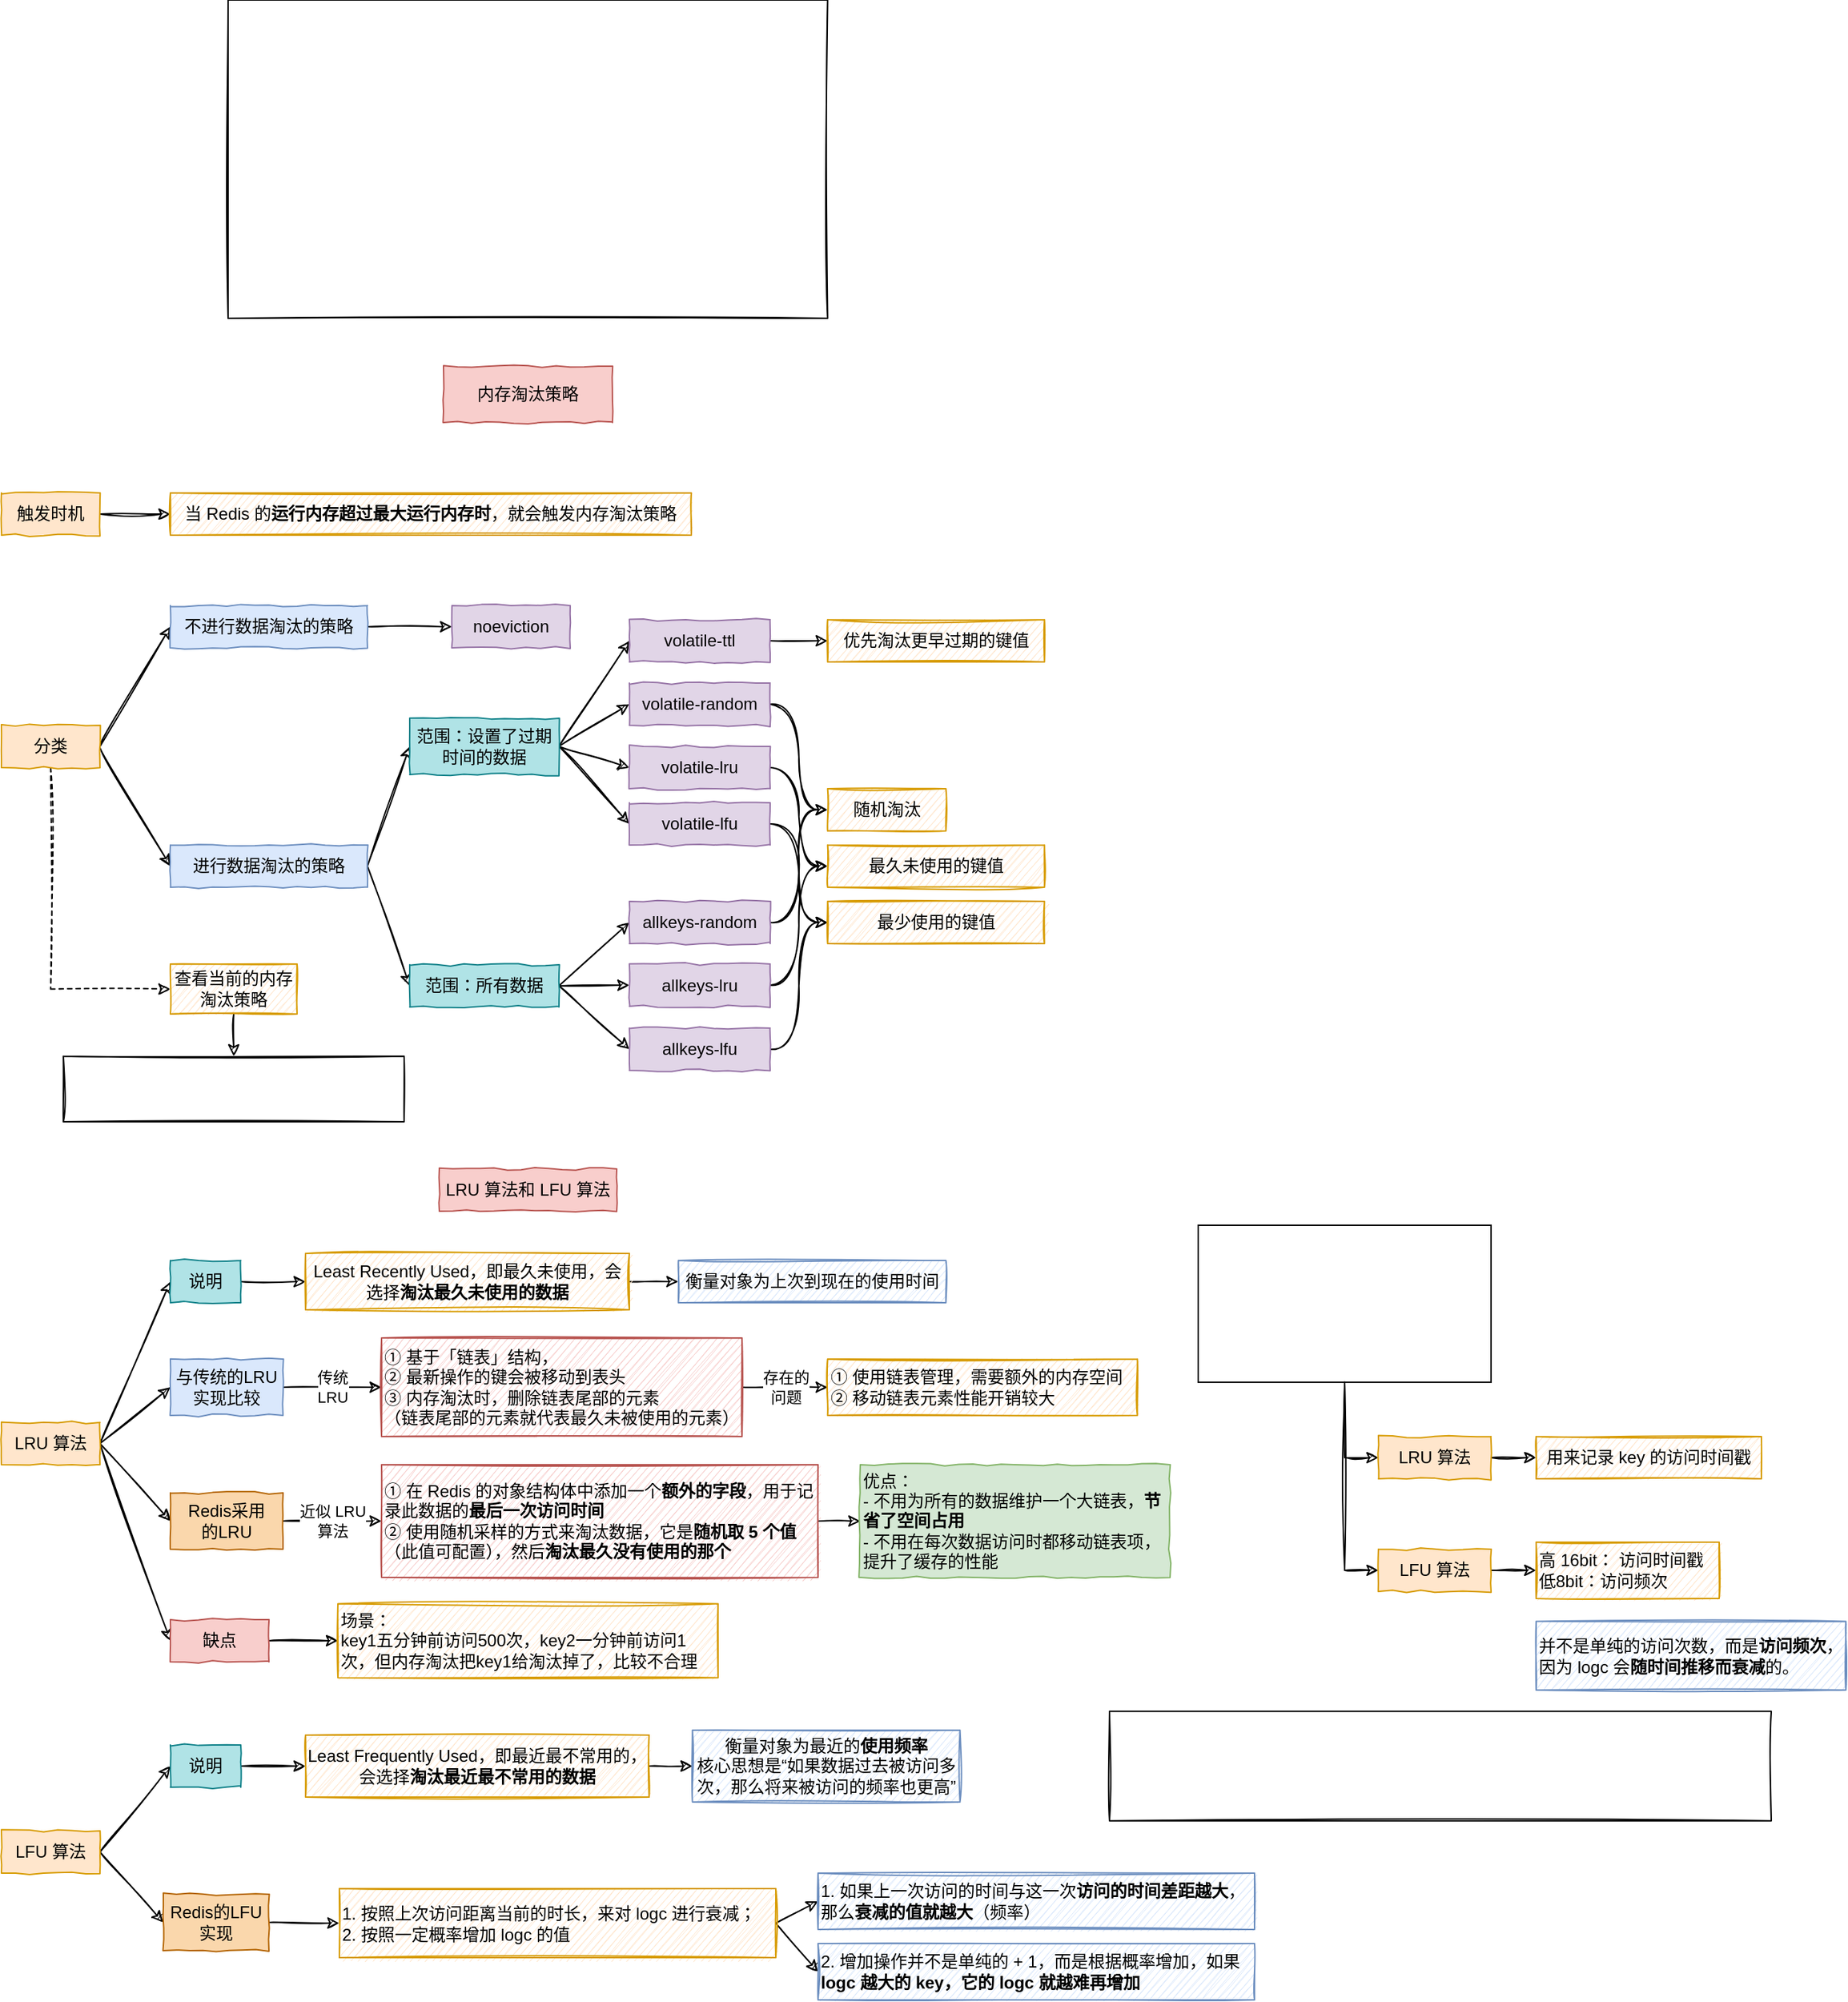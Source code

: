 <mxfile>
    <diagram id="94xwJkqdHMeJ5LPqZdwO" name="第 1 页">
        <mxGraphModel dx="968" dy="558" grid="1" gridSize="10" guides="1" tooltips="1" connect="1" arrows="1" fold="1" page="1" pageScale="1" pageWidth="827" pageHeight="1169" math="0" shadow="0">
            <root>
                <mxCell id="0"/>
                <mxCell id="1" parent="0"/>
                <mxCell id="2" value="" style="shape=image;imageAspect=0;aspect=fixed;verticalLabelPosition=bottom;verticalAlign=top;image=https://codereaper-image-bed.oss-cn-shenzhen.aliyuncs.com/img/image-20220730230129987.png;sketch=1;imageBorder=default;" parent="1" vertex="1">
                    <mxGeometry x="201" y="30" width="425.8" height="226" as="geometry"/>
                </mxCell>
                <mxCell id="3" value="内存淘汰策略" style="rounded=0;whiteSpace=wrap;html=1;sketch=0;fillColor=#f8cecc;strokeColor=#b85450;comic=1;" parent="1" vertex="1">
                    <mxGeometry x="354" y="290" width="120" height="40" as="geometry"/>
                </mxCell>
                <mxCell id="8" style="edgeStyle=none;html=1;exitX=1;exitY=0.5;exitDx=0;exitDy=0;entryX=0;entryY=0.5;entryDx=0;entryDy=0;sketch=1;curved=1;" parent="1" source="4" target="5" edge="1">
                    <mxGeometry relative="1" as="geometry"/>
                </mxCell>
                <mxCell id="10" style="edgeStyle=none;sketch=1;html=1;exitX=1;exitY=0.5;exitDx=0;exitDy=0;entryX=0;entryY=0.5;entryDx=0;entryDy=0;curved=1;" parent="1" source="4" target="9" edge="1">
                    <mxGeometry relative="1" as="geometry"/>
                </mxCell>
                <mxCell id="41" style="edgeStyle=orthogonalEdgeStyle;html=1;exitX=0.5;exitY=1;exitDx=0;exitDy=0;entryX=0;entryY=0.5;entryDx=0;entryDy=0;dashed=1;rounded=0;sketch=1;" edge="1" parent="1" source="4" target="40">
                    <mxGeometry relative="1" as="geometry"/>
                </mxCell>
                <mxCell id="4" value="分类" style="rounded=0;whiteSpace=wrap;html=1;sketch=0;fillColor=#ffe6cc;strokeColor=#d79b00;comic=1;" parent="1" vertex="1">
                    <mxGeometry x="40" y="545" width="70" height="30" as="geometry"/>
                </mxCell>
                <mxCell id="7" style="edgeStyle=none;html=1;exitX=1;exitY=0.5;exitDx=0;exitDy=0;entryX=0;entryY=0.5;entryDx=0;entryDy=0;sketch=1;" parent="1" source="5" target="6" edge="1">
                    <mxGeometry relative="1" as="geometry"/>
                </mxCell>
                <mxCell id="5" value="不进行数据淘汰的策略" style="rounded=0;whiteSpace=wrap;html=1;sketch=0;fillColor=#dae8fc;strokeColor=#6c8ebf;comic=1;" parent="1" vertex="1">
                    <mxGeometry x="160" y="460" width="140" height="30" as="geometry"/>
                </mxCell>
                <mxCell id="6" value="noeviction" style="rounded=0;whiteSpace=wrap;html=1;sketch=0;fillColor=#e1d5e7;strokeColor=#9673a6;comic=1;" parent="1" vertex="1">
                    <mxGeometry x="360" y="460" width="84" height="30" as="geometry"/>
                </mxCell>
                <mxCell id="12" style="edgeStyle=none;sketch=1;html=1;exitX=1;exitY=0.5;exitDx=0;exitDy=0;entryX=0;entryY=0.5;entryDx=0;entryDy=0;" parent="1" source="9" target="11" edge="1">
                    <mxGeometry relative="1" as="geometry"/>
                </mxCell>
                <mxCell id="22" style="edgeStyle=none;sketch=1;html=1;exitX=1;exitY=0.5;exitDx=0;exitDy=0;entryX=0;entryY=0.5;entryDx=0;entryDy=0;" parent="1" source="9" target="21" edge="1">
                    <mxGeometry relative="1" as="geometry"/>
                </mxCell>
                <mxCell id="9" value="进行数据淘汰的策略" style="rounded=0;whiteSpace=wrap;html=1;sketch=0;fillColor=#dae8fc;strokeColor=#6c8ebf;comic=1;" parent="1" vertex="1">
                    <mxGeometry x="160" y="630" width="140" height="30" as="geometry"/>
                </mxCell>
                <mxCell id="14" style="edgeStyle=none;sketch=1;html=1;exitX=1;exitY=0.5;exitDx=0;exitDy=0;entryX=0;entryY=0.5;entryDx=0;entryDy=0;" parent="1" source="11" target="13" edge="1">
                    <mxGeometry relative="1" as="geometry"/>
                </mxCell>
                <mxCell id="16" style="edgeStyle=none;sketch=1;html=1;exitX=1;exitY=0.5;exitDx=0;exitDy=0;entryX=0;entryY=0.5;entryDx=0;entryDy=0;" parent="1" source="11" target="15" edge="1">
                    <mxGeometry relative="1" as="geometry"/>
                </mxCell>
                <mxCell id="19" style="edgeStyle=none;sketch=1;html=1;exitX=1;exitY=0.5;exitDx=0;exitDy=0;entryX=0;entryY=0.5;entryDx=0;entryDy=0;" parent="1" source="11" target="17" edge="1">
                    <mxGeometry relative="1" as="geometry"/>
                </mxCell>
                <mxCell id="20" style="edgeStyle=none;sketch=1;html=1;exitX=1;exitY=0.5;exitDx=0;exitDy=0;entryX=0;entryY=0.5;entryDx=0;entryDy=0;" parent="1" source="11" target="18" edge="1">
                    <mxGeometry relative="1" as="geometry"/>
                </mxCell>
                <mxCell id="11" value="范围：设置了过期时间的数据" style="rounded=0;whiteSpace=wrap;html=1;sketch=0;fillColor=#b0e3e6;strokeColor=#0e8088;comic=1;" parent="1" vertex="1">
                    <mxGeometry x="330" y="540" width="106" height="40" as="geometry"/>
                </mxCell>
                <mxCell id="30" style="edgeStyle=orthogonalEdgeStyle;sketch=1;html=1;exitX=1;exitY=0.5;exitDx=0;exitDy=0;entryX=0;entryY=0.5;entryDx=0;entryDy=0;curved=1;" parent="1" source="13" target="29" edge="1">
                    <mxGeometry relative="1" as="geometry"/>
                </mxCell>
                <mxCell id="13" value="volatile-random" style="rounded=0;whiteSpace=wrap;html=1;sketch=0;fillColor=#e1d5e7;strokeColor=#9673a6;comic=1;" parent="1" vertex="1">
                    <mxGeometry x="486" y="515" width="100" height="30" as="geometry"/>
                </mxCell>
                <mxCell id="32" style="edgeStyle=none;sketch=1;html=1;exitX=1;exitY=0.5;exitDx=0;exitDy=0;entryX=0;entryY=0.5;entryDx=0;entryDy=0;" parent="1" source="15" target="31" edge="1">
                    <mxGeometry relative="1" as="geometry"/>
                </mxCell>
                <mxCell id="15" value="volatile-ttl" style="rounded=0;whiteSpace=wrap;html=1;sketch=0;fillColor=#e1d5e7;strokeColor=#9673a6;comic=1;" parent="1" vertex="1">
                    <mxGeometry x="486" y="470" width="100" height="30" as="geometry"/>
                </mxCell>
                <mxCell id="34" style="edgeStyle=orthogonalEdgeStyle;sketch=1;html=1;exitX=1;exitY=0.5;exitDx=0;exitDy=0;entryX=0;entryY=0.5;entryDx=0;entryDy=0;curved=1;" parent="1" source="17" target="33" edge="1">
                    <mxGeometry relative="1" as="geometry"/>
                </mxCell>
                <mxCell id="17" value="volatile-lru" style="rounded=0;whiteSpace=wrap;html=1;sketch=0;fillColor=#e1d5e7;strokeColor=#9673a6;comic=1;" parent="1" vertex="1">
                    <mxGeometry x="486" y="560" width="100" height="30" as="geometry"/>
                </mxCell>
                <mxCell id="36" style="edgeStyle=orthogonalEdgeStyle;sketch=1;html=1;exitX=1;exitY=0.5;exitDx=0;exitDy=0;entryX=0;entryY=0.5;entryDx=0;entryDy=0;curved=1;" parent="1" source="18" target="35" edge="1">
                    <mxGeometry relative="1" as="geometry"/>
                </mxCell>
                <mxCell id="18" value="volatile-lfu" style="rounded=0;whiteSpace=wrap;html=1;sketch=0;fillColor=#e1d5e7;strokeColor=#9673a6;comic=1;" parent="1" vertex="1">
                    <mxGeometry x="486" y="600" width="100" height="30" as="geometry"/>
                </mxCell>
                <mxCell id="26" style="edgeStyle=none;sketch=1;html=1;exitX=1;exitY=0.5;exitDx=0;exitDy=0;entryX=0;entryY=0.5;entryDx=0;entryDy=0;" parent="1" source="21" target="23" edge="1">
                    <mxGeometry relative="1" as="geometry"/>
                </mxCell>
                <mxCell id="27" style="edgeStyle=none;sketch=1;html=1;exitX=1;exitY=0.5;exitDx=0;exitDy=0;entryX=0;entryY=0.5;entryDx=0;entryDy=0;" parent="1" source="21" target="24" edge="1">
                    <mxGeometry relative="1" as="geometry"/>
                </mxCell>
                <mxCell id="28" style="edgeStyle=none;sketch=1;html=1;exitX=1;exitY=0.5;exitDx=0;exitDy=0;entryX=0;entryY=0.5;entryDx=0;entryDy=0;" parent="1" source="21" target="25" edge="1">
                    <mxGeometry relative="1" as="geometry"/>
                </mxCell>
                <mxCell id="21" value="范围：所有数据" style="rounded=0;whiteSpace=wrap;html=1;sketch=0;fillColor=#b0e3e6;strokeColor=#0e8088;comic=1;" parent="1" vertex="1">
                    <mxGeometry x="330" y="715" width="106" height="30" as="geometry"/>
                </mxCell>
                <mxCell id="37" style="edgeStyle=orthogonalEdgeStyle;sketch=1;html=1;exitX=1;exitY=0.5;exitDx=0;exitDy=0;entryX=0;entryY=0.5;entryDx=0;entryDy=0;curved=1;" parent="1" source="23" target="29" edge="1">
                    <mxGeometry relative="1" as="geometry"/>
                </mxCell>
                <mxCell id="23" value="allkeys-random" style="rounded=0;whiteSpace=wrap;html=1;sketch=0;fillColor=#e1d5e7;strokeColor=#9673a6;comic=1;" parent="1" vertex="1">
                    <mxGeometry x="486" y="670" width="100" height="30" as="geometry"/>
                </mxCell>
                <mxCell id="38" style="edgeStyle=orthogonalEdgeStyle;sketch=1;html=1;exitX=1;exitY=0.5;exitDx=0;exitDy=0;entryX=0;entryY=0.5;entryDx=0;entryDy=0;curved=1;" parent="1" source="24" target="33" edge="1">
                    <mxGeometry relative="1" as="geometry"/>
                </mxCell>
                <mxCell id="24" value="allkeys-lru" style="rounded=0;whiteSpace=wrap;html=1;sketch=0;fillColor=#e1d5e7;strokeColor=#9673a6;comic=1;" parent="1" vertex="1">
                    <mxGeometry x="486" y="714.5" width="100" height="30" as="geometry"/>
                </mxCell>
                <mxCell id="39" style="edgeStyle=orthogonalEdgeStyle;sketch=1;html=1;exitX=1;exitY=0.5;exitDx=0;exitDy=0;entryX=0;entryY=0.5;entryDx=0;entryDy=0;curved=1;" parent="1" source="25" target="35" edge="1">
                    <mxGeometry relative="1" as="geometry"/>
                </mxCell>
                <mxCell id="25" value="allkeys-lfu" style="rounded=0;whiteSpace=wrap;html=1;sketch=0;fillColor=#e1d5e7;strokeColor=#9673a6;comic=1;" parent="1" vertex="1">
                    <mxGeometry x="486" y="760" width="100" height="30" as="geometry"/>
                </mxCell>
                <mxCell id="29" value="随机淘汰" style="rounded=0;whiteSpace=wrap;html=1;sketch=1;fillColor=#ffe6cc;strokeColor=#d79b00;comic=1;" parent="1" vertex="1">
                    <mxGeometry x="626.8" y="590" width="84" height="30" as="geometry"/>
                </mxCell>
                <mxCell id="31" value="优先淘汰更早过期的键值" style="rounded=0;whiteSpace=wrap;html=1;sketch=1;fillColor=#ffe6cc;strokeColor=#d79b00;comic=1;" parent="1" vertex="1">
                    <mxGeometry x="626.8" y="470" width="154" height="30" as="geometry"/>
                </mxCell>
                <mxCell id="33" value="最久未使用的键值" style="rounded=0;whiteSpace=wrap;html=1;sketch=1;fillColor=#ffe6cc;strokeColor=#d79b00;comic=1;" parent="1" vertex="1">
                    <mxGeometry x="626.8" y="630" width="154" height="30" as="geometry"/>
                </mxCell>
                <mxCell id="35" value="最少使用的键值" style="rounded=0;whiteSpace=wrap;html=1;sketch=1;fillColor=#ffe6cc;strokeColor=#d79b00;comic=1;" parent="1" vertex="1">
                    <mxGeometry x="626.8" y="670" width="154" height="30" as="geometry"/>
                </mxCell>
                <mxCell id="43" style="rounded=0;html=1;exitX=0.5;exitY=1;exitDx=0;exitDy=0;entryX=0.5;entryY=0;entryDx=0;entryDy=0;sketch=1;" edge="1" parent="1" source="40" target="42">
                    <mxGeometry relative="1" as="geometry"/>
                </mxCell>
                <mxCell id="40" value="查看当前的内存淘汰策略" style="rounded=0;whiteSpace=wrap;html=1;sketch=1;fillColor=#ffe6cc;strokeColor=#d79b00;comic=1;" vertex="1" parent="1">
                    <mxGeometry x="160" y="714.5" width="90" height="35.5" as="geometry"/>
                </mxCell>
                <mxCell id="42" value="" style="shape=image;imageAspect=0;aspect=fixed;verticalLabelPosition=bottom;verticalAlign=top;sketch=1;image=https://codereaper-image-bed.oss-cn-shenzhen.aliyuncs.com/img/image-20220731181558117.png;imageBorder=default;" vertex="1" parent="1">
                    <mxGeometry x="84" y="780" width="242" height="46.54" as="geometry"/>
                </mxCell>
                <mxCell id="44" value="LRU 算法和 LFU 算法" style="rounded=0;whiteSpace=wrap;html=1;sketch=0;fillColor=#f8cecc;strokeColor=#b85450;comic=1;" vertex="1" parent="1">
                    <mxGeometry x="351" y="860" width="126" height="30" as="geometry"/>
                </mxCell>
                <mxCell id="47" style="edgeStyle=none;rounded=0;sketch=1;html=1;exitX=1;exitY=0.5;exitDx=0;exitDy=0;entryX=0;entryY=0.5;entryDx=0;entryDy=0;" edge="1" parent="1" source="45" target="46">
                    <mxGeometry relative="1" as="geometry"/>
                </mxCell>
                <mxCell id="51" style="edgeStyle=none;rounded=0;sketch=1;html=1;exitX=1;exitY=0.5;exitDx=0;exitDy=0;entryX=0;entryY=0.5;entryDx=0;entryDy=0;" edge="1" parent="1" source="45" target="50">
                    <mxGeometry relative="1" as="geometry"/>
                </mxCell>
                <mxCell id="59" style="edgeStyle=none;rounded=0;sketch=1;html=1;exitX=1;exitY=0.5;exitDx=0;exitDy=0;entryX=0;entryY=0.5;entryDx=0;entryDy=0;" edge="1" parent="1" source="45" target="58">
                    <mxGeometry relative="1" as="geometry"/>
                </mxCell>
                <mxCell id="65" style="edgeStyle=none;rounded=0;sketch=1;html=1;exitX=1;exitY=0.5;exitDx=0;exitDy=0;entryX=0;entryY=0.5;entryDx=0;entryDy=0;" edge="1" parent="1" source="45" target="64">
                    <mxGeometry relative="1" as="geometry"/>
                </mxCell>
                <mxCell id="45" value="LRU 算法" style="rounded=0;whiteSpace=wrap;html=1;sketch=0;fillColor=#ffe6cc;strokeColor=#d79b00;comic=1;" vertex="1" parent="1">
                    <mxGeometry x="40" y="1040" width="70" height="30" as="geometry"/>
                </mxCell>
                <mxCell id="49" style="edgeStyle=none;rounded=0;sketch=1;html=1;exitX=1;exitY=0.5;exitDx=0;exitDy=0;entryX=0;entryY=0.5;entryDx=0;entryDy=0;" edge="1" parent="1" source="46" target="48">
                    <mxGeometry relative="1" as="geometry"/>
                </mxCell>
                <mxCell id="46" value="说明" style="rounded=0;whiteSpace=wrap;html=1;sketch=0;fillColor=#b0e3e6;strokeColor=#0e8088;comic=1;" vertex="1" parent="1">
                    <mxGeometry x="160" y="925" width="50" height="30" as="geometry"/>
                </mxCell>
                <mxCell id="75" style="edgeStyle=none;rounded=0;sketch=1;html=1;exitX=1;exitY=0.5;exitDx=0;exitDy=0;entryX=0;entryY=0.5;entryDx=0;entryDy=0;" edge="1" parent="1" source="48" target="74">
                    <mxGeometry relative="1" as="geometry"/>
                </mxCell>
                <mxCell id="48" value="Least Recently Used，即最久未使用，会选择&lt;b&gt;淘汰最久未使用的数据&lt;/b&gt;" style="rounded=0;whiteSpace=wrap;html=1;sketch=1;fillColor=#ffe6cc;strokeColor=#d79b00;comic=1;" vertex="1" parent="1">
                    <mxGeometry x="256" y="920" width="230" height="40" as="geometry"/>
                </mxCell>
                <mxCell id="53" value="传统&lt;br&gt;LRU" style="edgeStyle=none;rounded=0;sketch=1;html=1;exitX=1;exitY=0.5;exitDx=0;exitDy=0;entryX=0;entryY=0.5;entryDx=0;entryDy=0;" edge="1" parent="1" source="50" target="52">
                    <mxGeometry relative="1" as="geometry"/>
                </mxCell>
                <mxCell id="50" value="与传统的LRU实现比较" style="rounded=0;whiteSpace=wrap;html=1;sketch=0;fillColor=#dae8fc;strokeColor=#6c8ebf;comic=1;" vertex="1" parent="1">
                    <mxGeometry x="160" y="995" width="80" height="40" as="geometry"/>
                </mxCell>
                <mxCell id="55" value="存在的&lt;br&gt;问题" style="edgeStyle=none;rounded=0;sketch=1;html=1;exitX=1;exitY=0.5;exitDx=0;exitDy=0;entryX=0;entryY=0.5;entryDx=0;entryDy=0;" edge="1" parent="1" source="52" target="54">
                    <mxGeometry relative="1" as="geometry"/>
                </mxCell>
                <mxCell id="52" value="① 基于「链表」结构，&lt;br&gt;② 最新操作的键会被移动到表头&lt;br&gt;③ 内存淘汰时，删除链表尾部的元素&lt;br&gt;（链表尾部的元素就代表最久未被使用的元素）" style="rounded=0;whiteSpace=wrap;html=1;sketch=1;fillColor=#f8cecc;strokeColor=#b85450;comic=1;align=left;" vertex="1" parent="1">
                    <mxGeometry x="310" y="980" width="256" height="70" as="geometry"/>
                </mxCell>
                <mxCell id="54" value="① 使用链表管理，需要额外的内存空间&lt;br&gt;② 移动链表元素性能开销较大" style="rounded=0;whiteSpace=wrap;html=1;sketch=1;fillColor=#ffe6cc;strokeColor=#d79b00;comic=1;align=left;" vertex="1" parent="1">
                    <mxGeometry x="626.8" y="995" width="220" height="40" as="geometry"/>
                </mxCell>
                <mxCell id="62" style="edgeStyle=none;rounded=0;sketch=1;html=1;exitX=1;exitY=0.5;exitDx=0;exitDy=0;entryX=0;entryY=0.5;entryDx=0;entryDy=0;" edge="1" parent="1" source="56" target="61">
                    <mxGeometry relative="1" as="geometry"/>
                </mxCell>
                <mxCell id="56" value="①&amp;nbsp;在 Redis 的对象结构体中添加一个&lt;b&gt;额外的字段&lt;/b&gt;，用于记录此数据的&lt;b&gt;最后一次访问时间&lt;/b&gt;&lt;br&gt;②&amp;nbsp;使用随机采样的方式来淘汰数据，它是&lt;b&gt;随机取 5 个值&lt;/b&gt;（此值可配置），然后&lt;b&gt;淘汰最久没有使用的那个&lt;/b&gt;" style="rounded=0;whiteSpace=wrap;html=1;sketch=1;fillColor=#f8cecc;strokeColor=#b85450;comic=1;align=left;" vertex="1" parent="1">
                    <mxGeometry x="310" y="1070" width="310" height="80" as="geometry"/>
                </mxCell>
                <mxCell id="60" value="近似 LRU&lt;br&gt;算法" style="edgeStyle=none;rounded=0;sketch=1;html=1;exitX=1;exitY=0.5;exitDx=0;exitDy=0;entryX=0;entryY=0.5;entryDx=0;entryDy=0;" edge="1" parent="1" source="58" target="56">
                    <mxGeometry relative="1" as="geometry"/>
                </mxCell>
                <mxCell id="58" value="&lt;div&gt;Redis采用&lt;/div&gt;&lt;div&gt;的LRU&lt;/div&gt;" style="rounded=0;whiteSpace=wrap;html=1;sketch=0;fillColor=#fad7ac;strokeColor=#b46504;comic=1;" vertex="1" parent="1">
                    <mxGeometry x="160" y="1090" width="80" height="40" as="geometry"/>
                </mxCell>
                <mxCell id="61" value="优点：&lt;br&gt;- 不用为所有的数据维护一个大链表，&lt;b&gt;节省了空间占用&lt;/b&gt;&lt;br&gt;-&amp;nbsp;不用在每次数据访问时都移动链表项，提升了缓存的性能" style="rounded=0;whiteSpace=wrap;html=1;sketch=0;fillColor=#d5e8d4;strokeColor=#82b366;comic=1;align=left;" vertex="1" parent="1">
                    <mxGeometry x="650" y="1070" width="220" height="80" as="geometry"/>
                </mxCell>
                <mxCell id="67" style="sketch=1;html=1;exitX=1;exitY=0.5;exitDx=0;exitDy=0;entryX=0;entryY=0.5;entryDx=0;entryDy=0;rounded=0;" edge="1" parent="1" source="64" target="66">
                    <mxGeometry relative="1" as="geometry"/>
                </mxCell>
                <mxCell id="64" value="缺点" style="rounded=0;whiteSpace=wrap;html=1;sketch=0;fillColor=#f8cecc;strokeColor=#b85450;comic=1;" vertex="1" parent="1">
                    <mxGeometry x="160" y="1180" width="70" height="30" as="geometry"/>
                </mxCell>
                <mxCell id="66" value="场景：&lt;br&gt;key1五分钟前访问500次，key2一分钟前访问1次，但内存淘汰把key1给淘汰掉了，比较不合理" style="rounded=0;whiteSpace=wrap;html=1;sketch=1;fillColor=#ffe6cc;strokeColor=#d79b00;comic=1;align=left;" vertex="1" parent="1">
                    <mxGeometry x="279" y="1168.75" width="270" height="52.5" as="geometry"/>
                </mxCell>
                <mxCell id="72" style="edgeStyle=none;rounded=0;sketch=1;html=1;exitX=1;exitY=0.5;exitDx=0;exitDy=0;entryX=0;entryY=0.5;entryDx=0;entryDy=0;" edge="1" parent="1" source="68" target="70">
                    <mxGeometry relative="1" as="geometry"/>
                </mxCell>
                <mxCell id="79" style="edgeStyle=none;rounded=0;sketch=1;html=1;exitX=1;exitY=0.5;exitDx=0;exitDy=0;entryX=0;entryY=0.5;entryDx=0;entryDy=0;" edge="1" parent="1" source="68" target="78">
                    <mxGeometry relative="1" as="geometry"/>
                </mxCell>
                <mxCell id="68" value="LFU 算法" style="rounded=0;whiteSpace=wrap;html=1;sketch=0;fillColor=#ffe6cc;strokeColor=#d79b00;comic=1;" vertex="1" parent="1">
                    <mxGeometry x="40" y="1330" width="70" height="30" as="geometry"/>
                </mxCell>
                <mxCell id="69" style="edgeStyle=none;rounded=0;sketch=1;html=1;exitX=1;exitY=0.5;exitDx=0;exitDy=0;entryX=0;entryY=0.5;entryDx=0;entryDy=0;" edge="1" source="70" target="71" parent="1">
                    <mxGeometry relative="1" as="geometry"/>
                </mxCell>
                <mxCell id="70" value="说明" style="rounded=0;whiteSpace=wrap;html=1;sketch=0;fillColor=#b0e3e6;strokeColor=#0e8088;comic=1;" vertex="1" parent="1">
                    <mxGeometry x="160" y="1269" width="50" height="30" as="geometry"/>
                </mxCell>
                <mxCell id="77" style="edgeStyle=none;rounded=0;sketch=1;html=1;exitX=1;exitY=0.5;exitDx=0;exitDy=0;entryX=0;entryY=0.5;entryDx=0;entryDy=0;" edge="1" parent="1" source="71" target="76">
                    <mxGeometry relative="1" as="geometry"/>
                </mxCell>
                <mxCell id="71" value="Least Frequently Used，即最近最不常用的，会选择&lt;b&gt;淘汰最近最不常用的数据&lt;/b&gt;" style="rounded=0;whiteSpace=wrap;html=1;sketch=1;fillColor=#ffe6cc;strokeColor=#d79b00;comic=1;" vertex="1" parent="1">
                    <mxGeometry x="256" y="1262" width="244" height="44" as="geometry"/>
                </mxCell>
                <mxCell id="74" value="衡量对象为上次到现在的使用时间" style="rounded=0;whiteSpace=wrap;html=1;sketch=1;fillColor=#dae8fc;strokeColor=#6c8ebf;comic=1;" vertex="1" parent="1">
                    <mxGeometry x="520.8" y="925" width="190" height="30" as="geometry"/>
                </mxCell>
                <mxCell id="76" value="衡量对象为最近的&lt;b&gt;使用频率&lt;/b&gt;&lt;br&gt;核心思想是“如果数据过去被访问多次，那么将来被访问的频率也更高”" style="rounded=0;whiteSpace=wrap;html=1;sketch=1;fillColor=#dae8fc;strokeColor=#6c8ebf;comic=1;" vertex="1" parent="1">
                    <mxGeometry x="530.8" y="1258.5" width="190" height="51" as="geometry"/>
                </mxCell>
                <mxCell id="96" style="edgeStyle=none;rounded=0;sketch=1;html=1;exitX=1;exitY=0.5;exitDx=0;exitDy=0;entryX=0;entryY=0.5;entryDx=0;entryDy=0;" edge="1" parent="1" source="78" target="95">
                    <mxGeometry relative="1" as="geometry"/>
                </mxCell>
                <mxCell id="78" value="&lt;div&gt;Redis&lt;span&gt;的LFU实现&lt;/span&gt;&lt;/div&gt;" style="rounded=0;whiteSpace=wrap;html=1;sketch=0;fillColor=#fad7ac;strokeColor=#b46504;comic=1;" vertex="1" parent="1">
                    <mxGeometry x="155" y="1375" width="75" height="40" as="geometry"/>
                </mxCell>
                <mxCell id="85" style="edgeStyle=orthogonalEdgeStyle;rounded=0;sketch=1;html=1;exitX=0.5;exitY=1;exitDx=0;exitDy=0;entryX=0;entryY=0.5;entryDx=0;entryDy=0;" edge="1" parent="1" source="83" target="84">
                    <mxGeometry relative="1" as="geometry"/>
                </mxCell>
                <mxCell id="87" style="edgeStyle=orthogonalEdgeStyle;rounded=0;sketch=1;html=1;exitX=0.5;exitY=1;exitDx=0;exitDy=0;entryX=0;entryY=0.5;entryDx=0;entryDy=0;" edge="1" parent="1" source="83" target="86">
                    <mxGeometry relative="1" as="geometry"/>
                </mxCell>
                <mxCell id="83" value="" style="shape=image;imageAspect=0;aspect=fixed;verticalLabelPosition=bottom;verticalAlign=top;sketch=0;image=https://codereaper-image-bed.oss-cn-shenzhen.aliyuncs.com/img/image-20220731201342202.png;imageBorder=default;" vertex="1" parent="1">
                    <mxGeometry x="890" y="900" width="208" height="111.43" as="geometry"/>
                </mxCell>
                <mxCell id="89" style="rounded=0;sketch=1;html=1;exitX=1;exitY=0.5;exitDx=0;exitDy=0;entryX=0;entryY=0.5;entryDx=0;entryDy=0;" edge="1" parent="1" source="84" target="88">
                    <mxGeometry relative="1" as="geometry"/>
                </mxCell>
                <mxCell id="84" value="LRU 算法" style="rounded=0;whiteSpace=wrap;html=1;sketch=0;fillColor=#ffe6cc;strokeColor=#d79b00;comic=1;align=center;" vertex="1" parent="1">
                    <mxGeometry x="1018" y="1050" width="80" height="30" as="geometry"/>
                </mxCell>
                <mxCell id="91" style="rounded=0;sketch=1;html=1;exitX=1;exitY=0.5;exitDx=0;exitDy=0;entryX=0;entryY=0.5;entryDx=0;entryDy=0;" edge="1" parent="1" source="86" target="90">
                    <mxGeometry relative="1" as="geometry"/>
                </mxCell>
                <mxCell id="86" value="LFU 算法" style="rounded=0;whiteSpace=wrap;html=1;sketch=0;fillColor=#ffe6cc;strokeColor=#d79b00;comic=1;align=center;" vertex="1" parent="1">
                    <mxGeometry x="1018" y="1130" width="80" height="30" as="geometry"/>
                </mxCell>
                <mxCell id="88" value="用来记录 key 的访问时间戳" style="rounded=0;whiteSpace=wrap;html=1;sketch=1;fillColor=#ffe6cc;strokeColor=#d79b00;comic=1;align=center;" vertex="1" parent="1">
                    <mxGeometry x="1130" y="1050" width="160" height="30" as="geometry"/>
                </mxCell>
                <mxCell id="90" value="高 16bit： 访问时间戳&lt;br&gt;低8bit：访问频次" style="rounded=0;whiteSpace=wrap;html=1;sketch=1;fillColor=#ffe6cc;strokeColor=#d79b00;comic=1;align=left;" vertex="1" parent="1">
                    <mxGeometry x="1130" y="1125" width="130" height="40" as="geometry"/>
                </mxCell>
                <mxCell id="92" value="并不是单纯的访问次数，而是&lt;b&gt;访问频次&lt;/b&gt;，因为 logc 会&lt;b&gt;随时间推移而衰减&lt;/b&gt;的。" style="rounded=0;whiteSpace=wrap;html=1;sketch=1;fillColor=#dae8fc;strokeColor=#6c8ebf;comic=1;align=left;" vertex="1" parent="1">
                    <mxGeometry x="1130" y="1181.25" width="220" height="48.75" as="geometry"/>
                </mxCell>
                <mxCell id="94" value="" style="shape=image;imageAspect=0;aspect=fixed;verticalLabelPosition=bottom;verticalAlign=top;sketch=1;image=https://codereaper-image-bed.oss-cn-shenzhen.aliyuncs.com/img/image-20220731202141719.png;imageBorder=default;" vertex="1" parent="1">
                    <mxGeometry x="827" y="1245.14" width="470" height="77.73" as="geometry"/>
                </mxCell>
                <mxCell id="99" style="edgeStyle=none;rounded=0;sketch=1;html=1;exitX=1;exitY=0.5;exitDx=0;exitDy=0;entryX=0;entryY=0.5;entryDx=0;entryDy=0;" edge="1" parent="1" source="95" target="98">
                    <mxGeometry relative="1" as="geometry"/>
                </mxCell>
                <mxCell id="100" style="edgeStyle=none;rounded=0;sketch=1;html=1;exitX=1;exitY=0.5;exitDx=0;exitDy=0;entryX=0;entryY=0.5;entryDx=0;entryDy=0;" edge="1" parent="1" source="95" target="97">
                    <mxGeometry relative="1" as="geometry"/>
                </mxCell>
                <mxCell id="95" value="1. 按照上次访问距离当前的时长，来对 logc 进行衰减；&lt;br&gt;2. 按照一定概率增加 logc 的值" style="rounded=0;whiteSpace=wrap;html=1;sketch=1;fillColor=#ffe6cc;strokeColor=#d79b00;comic=1;align=left;" vertex="1" parent="1">
                    <mxGeometry x="280" y="1371" width="310" height="49" as="geometry"/>
                </mxCell>
                <mxCell id="97" value="2. 增加操作并不是单纯的 + 1，而是根据概率增加，如果 &lt;b&gt;logc 越大的 key，它的 logc 就越难再增加&lt;/b&gt;" style="rounded=0;whiteSpace=wrap;html=1;sketch=1;fillColor=#dae8fc;strokeColor=#6c8ebf;comic=1;align=left;" vertex="1" parent="1">
                    <mxGeometry x="620" y="1410" width="310" height="40" as="geometry"/>
                </mxCell>
                <mxCell id="98" value="1. 如果上一次访问的时间与这一次&lt;b&gt;访问的时间差距越大&lt;/b&gt;，那么&lt;b&gt;衰减的值就越大&lt;/b&gt;（频率）" style="rounded=0;whiteSpace=wrap;html=1;sketch=1;fillColor=#dae8fc;strokeColor=#6c8ebf;comic=1;align=left;" vertex="1" parent="1">
                    <mxGeometry x="620" y="1360" width="310" height="40" as="geometry"/>
                </mxCell>
                <mxCell id="104" style="edgeStyle=none;rounded=0;sketch=1;html=1;exitX=1;exitY=0.5;exitDx=0;exitDy=0;entryX=0;entryY=0.5;entryDx=0;entryDy=0;" edge="1" parent="1" source="101" target="103">
                    <mxGeometry relative="1" as="geometry"/>
                </mxCell>
                <mxCell id="101" value="触发时机" style="rounded=0;whiteSpace=wrap;html=1;sketch=0;fillColor=#ffe6cc;strokeColor=#d79b00;comic=1;" vertex="1" parent="1">
                    <mxGeometry x="40" y="380" width="70" height="30" as="geometry"/>
                </mxCell>
                <mxCell id="103" value="当 Redis 的&lt;b&gt;运行内存超过最大运行内存时&lt;/b&gt;，就会触发内存淘汰策略" style="rounded=0;whiteSpace=wrap;html=1;sketch=1;fillColor=#ffe6cc;strokeColor=#d79b00;comic=1;" vertex="1" parent="1">
                    <mxGeometry x="160" y="380" width="370" height="30" as="geometry"/>
                </mxCell>
            </root>
        </mxGraphModel>
    </diagram>
</mxfile>